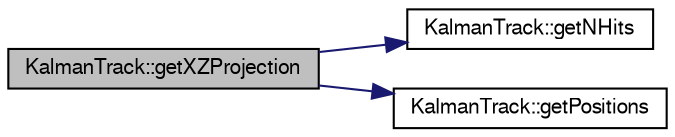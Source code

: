 digraph "KalmanTrack::getXZProjection"
{
  bgcolor="transparent";
  edge [fontname="FreeSans",fontsize="10",labelfontname="FreeSans",labelfontsize="10"];
  node [fontname="FreeSans",fontsize="10",shape=record];
  rankdir="LR";
  Node1 [label="KalmanTrack::getXZProjection",height=0.2,width=0.4,color="black", fillcolor="grey75", style="filled" fontcolor="black"];
  Node1 -> Node2 [color="midnightblue",fontsize="10",style="solid",fontname="FreeSans"];
  Node2 [label="KalmanTrack::getNHits",height=0.2,width=0.4,color="black",URL="$d9/dc3/classKalmanTrack.html#aeba3e093ee56955178b2fdf382bdcf02"];
  Node1 -> Node3 [color="midnightblue",fontsize="10",style="solid",fontname="FreeSans"];
  Node3 [label="KalmanTrack::getPositions",height=0.2,width=0.4,color="black",URL="$d9/dc3/classKalmanTrack.html#a519e2a0530b58a567b6de5b6ee16a8a8"];
}
